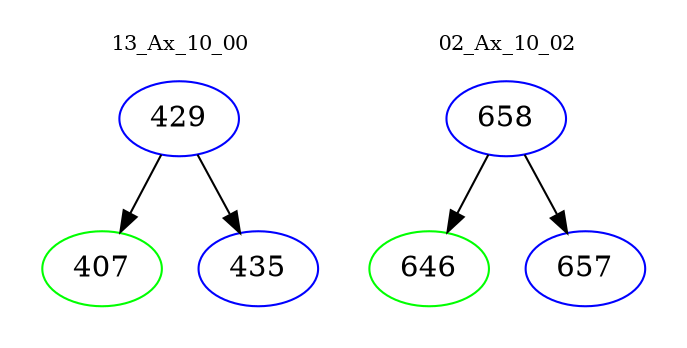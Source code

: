 digraph{
subgraph cluster_0 {
color = white
label = "13_Ax_10_00";
fontsize=10;
T0_429 [label="429", color="blue"]
T0_429 -> T0_407 [color="black"]
T0_407 [label="407", color="green"]
T0_429 -> T0_435 [color="black"]
T0_435 [label="435", color="blue"]
}
subgraph cluster_1 {
color = white
label = "02_Ax_10_02";
fontsize=10;
T1_658 [label="658", color="blue"]
T1_658 -> T1_646 [color="black"]
T1_646 [label="646", color="green"]
T1_658 -> T1_657 [color="black"]
T1_657 [label="657", color="blue"]
}
}
